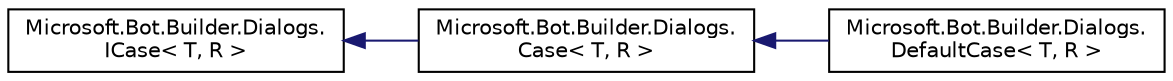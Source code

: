 digraph "Graphical Class Hierarchy"
{
  edge [fontname="Helvetica",fontsize="10",labelfontname="Helvetica",labelfontsize="10"];
  node [fontname="Helvetica",fontsize="10",shape=record];
  rankdir="LR";
  Node1 [label="Microsoft.Bot.Builder.Dialogs.\lICase\< T, R \>",height=0.2,width=0.4,color="black", fillcolor="white", style="filled",URL="$d8/d03/interface_microsoft_1_1_bot_1_1_builder_1_1_dialogs_1_1_i_case.html"];
  Node1 -> Node2 [dir="back",color="midnightblue",fontsize="10",style="solid",fontname="Helvetica"];
  Node2 [label="Microsoft.Bot.Builder.Dialogs.\lCase\< T, R \>",height=0.2,width=0.4,color="black", fillcolor="white", style="filled",URL="$dc/d29/class_microsoft_1_1_bot_1_1_builder_1_1_dialogs_1_1_case.html",tooltip="The default implementation of ICase<T, R>. "];
  Node2 -> Node3 [dir="back",color="midnightblue",fontsize="10",style="solid",fontname="Helvetica"];
  Node3 [label="Microsoft.Bot.Builder.Dialogs.\lDefaultCase\< T, R \>",height=0.2,width=0.4,color="black", fillcolor="white", style="filled",URL="$d3/dcb/class_microsoft_1_1_bot_1_1_builder_1_1_dialogs_1_1_default_case.html",tooltip="The default case for switch. ICase<T, R> "];
}
